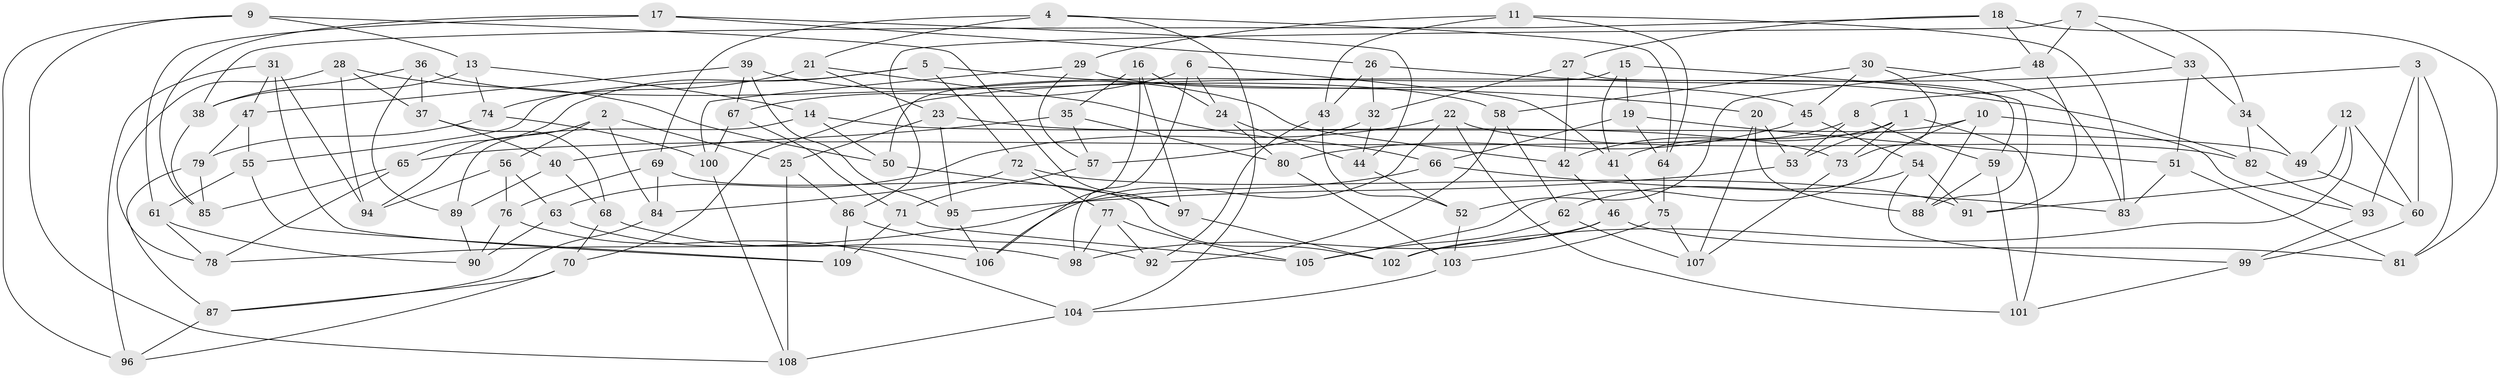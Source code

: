 // Generated by graph-tools (version 1.1) at 2025/27/03/09/25 03:27:02]
// undirected, 109 vertices, 218 edges
graph export_dot {
graph [start="1"]
  node [color=gray90,style=filled];
  1;
  2;
  3;
  4;
  5;
  6;
  7;
  8;
  9;
  10;
  11;
  12;
  13;
  14;
  15;
  16;
  17;
  18;
  19;
  20;
  21;
  22;
  23;
  24;
  25;
  26;
  27;
  28;
  29;
  30;
  31;
  32;
  33;
  34;
  35;
  36;
  37;
  38;
  39;
  40;
  41;
  42;
  43;
  44;
  45;
  46;
  47;
  48;
  49;
  50;
  51;
  52;
  53;
  54;
  55;
  56;
  57;
  58;
  59;
  60;
  61;
  62;
  63;
  64;
  65;
  66;
  67;
  68;
  69;
  70;
  71;
  72;
  73;
  74;
  75;
  76;
  77;
  78;
  79;
  80;
  81;
  82;
  83;
  84;
  85;
  86;
  87;
  88;
  89;
  90;
  91;
  92;
  93;
  94;
  95;
  96;
  97;
  98;
  99;
  100;
  101;
  102;
  103;
  104;
  105;
  106;
  107;
  108;
  109;
  1 -- 42;
  1 -- 73;
  1 -- 101;
  1 -- 53;
  2 -- 84;
  2 -- 25;
  2 -- 56;
  2 -- 94;
  3 -- 93;
  3 -- 8;
  3 -- 60;
  3 -- 81;
  4 -- 21;
  4 -- 69;
  4 -- 104;
  4 -- 64;
  5 -- 20;
  5 -- 72;
  5 -- 55;
  5 -- 65;
  6 -- 41;
  6 -- 24;
  6 -- 98;
  6 -- 67;
  7 -- 48;
  7 -- 34;
  7 -- 86;
  7 -- 33;
  8 -- 41;
  8 -- 53;
  8 -- 59;
  9 -- 13;
  9 -- 97;
  9 -- 96;
  9 -- 108;
  10 -- 65;
  10 -- 105;
  10 -- 88;
  10 -- 93;
  11 -- 64;
  11 -- 43;
  11 -- 83;
  11 -- 29;
  12 -- 60;
  12 -- 49;
  12 -- 91;
  12 -- 102;
  13 -- 14;
  13 -- 74;
  13 -- 38;
  14 -- 50;
  14 -- 89;
  14 -- 49;
  15 -- 41;
  15 -- 19;
  15 -- 50;
  15 -- 88;
  16 -- 35;
  16 -- 106;
  16 -- 24;
  16 -- 97;
  17 -- 26;
  17 -- 44;
  17 -- 61;
  17 -- 85;
  18 -- 81;
  18 -- 38;
  18 -- 27;
  18 -- 48;
  19 -- 66;
  19 -- 64;
  19 -- 51;
  20 -- 88;
  20 -- 53;
  20 -- 107;
  21 -- 66;
  21 -- 74;
  21 -- 23;
  22 -- 106;
  22 -- 63;
  22 -- 82;
  22 -- 101;
  23 -- 25;
  23 -- 95;
  23 -- 73;
  24 -- 44;
  24 -- 80;
  25 -- 108;
  25 -- 86;
  26 -- 82;
  26 -- 32;
  26 -- 43;
  27 -- 32;
  27 -- 42;
  27 -- 59;
  28 -- 50;
  28 -- 78;
  28 -- 94;
  28 -- 37;
  29 -- 57;
  29 -- 45;
  29 -- 100;
  30 -- 83;
  30 -- 73;
  30 -- 58;
  30 -- 45;
  31 -- 47;
  31 -- 96;
  31 -- 109;
  31 -- 94;
  32 -- 44;
  32 -- 57;
  33 -- 70;
  33 -- 34;
  33 -- 51;
  34 -- 82;
  34 -- 49;
  35 -- 80;
  35 -- 40;
  35 -- 57;
  36 -- 37;
  36 -- 58;
  36 -- 89;
  36 -- 38;
  37 -- 68;
  37 -- 40;
  38 -- 85;
  39 -- 95;
  39 -- 42;
  39 -- 47;
  39 -- 67;
  40 -- 68;
  40 -- 89;
  41 -- 75;
  42 -- 46;
  43 -- 92;
  43 -- 52;
  44 -- 52;
  45 -- 80;
  45 -- 54;
  46 -- 81;
  46 -- 98;
  46 -- 102;
  47 -- 55;
  47 -- 79;
  48 -- 52;
  48 -- 91;
  49 -- 60;
  50 -- 97;
  51 -- 81;
  51 -- 83;
  52 -- 103;
  53 -- 95;
  54 -- 91;
  54 -- 62;
  54 -- 99;
  55 -- 109;
  55 -- 61;
  56 -- 76;
  56 -- 63;
  56 -- 94;
  57 -- 71;
  58 -- 62;
  58 -- 92;
  59 -- 101;
  59 -- 88;
  60 -- 99;
  61 -- 78;
  61 -- 90;
  62 -- 107;
  62 -- 105;
  63 -- 90;
  63 -- 106;
  64 -- 75;
  65 -- 85;
  65 -- 78;
  66 -- 83;
  66 -- 78;
  67 -- 71;
  67 -- 100;
  68 -- 98;
  68 -- 70;
  69 -- 76;
  69 -- 84;
  69 -- 102;
  70 -- 96;
  70 -- 87;
  71 -- 105;
  71 -- 109;
  72 -- 91;
  72 -- 77;
  72 -- 84;
  73 -- 107;
  74 -- 100;
  74 -- 79;
  75 -- 103;
  75 -- 107;
  76 -- 90;
  76 -- 104;
  77 -- 98;
  77 -- 92;
  77 -- 105;
  79 -- 87;
  79 -- 85;
  80 -- 103;
  82 -- 93;
  84 -- 87;
  86 -- 92;
  86 -- 109;
  87 -- 96;
  89 -- 90;
  93 -- 99;
  95 -- 106;
  97 -- 102;
  99 -- 101;
  100 -- 108;
  103 -- 104;
  104 -- 108;
}

